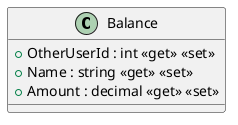 @startuml
class Balance {
    + OtherUserId : int <<get>> <<set>>
    + Name : string <<get>> <<set>>
    + Amount : decimal <<get>> <<set>>
}
@enduml
